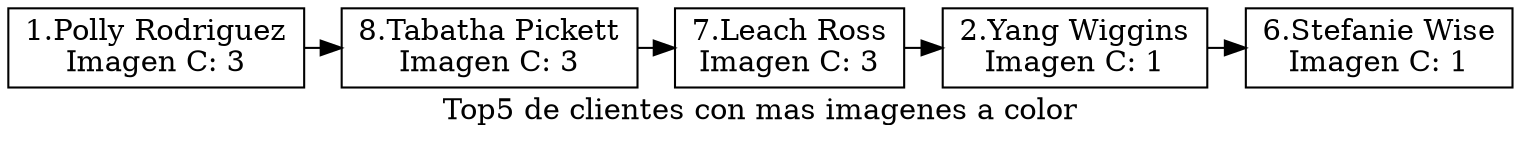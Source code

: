 digraph G{
label="Top5 de clientes con mas imagenes a color";
node[shape=box];
n2129789493[label="1.Polly Rodriguez
Imagen C: 3"];
n668386784[label="8.Tabatha Pickett
Imagen C: 3"];
n1329552164[label="7.Leach Ross
Imagen C: 3"];
n363771819[label="2.Yang Wiggins
Imagen C: 1"];
n2065951873[label="6.Stefanie Wise
Imagen C: 1"];

{rank=same;
n2129789493->n668386784;
n668386784->n1329552164;
n1329552164->n363771819;
n363771819->n2065951873;

}
}